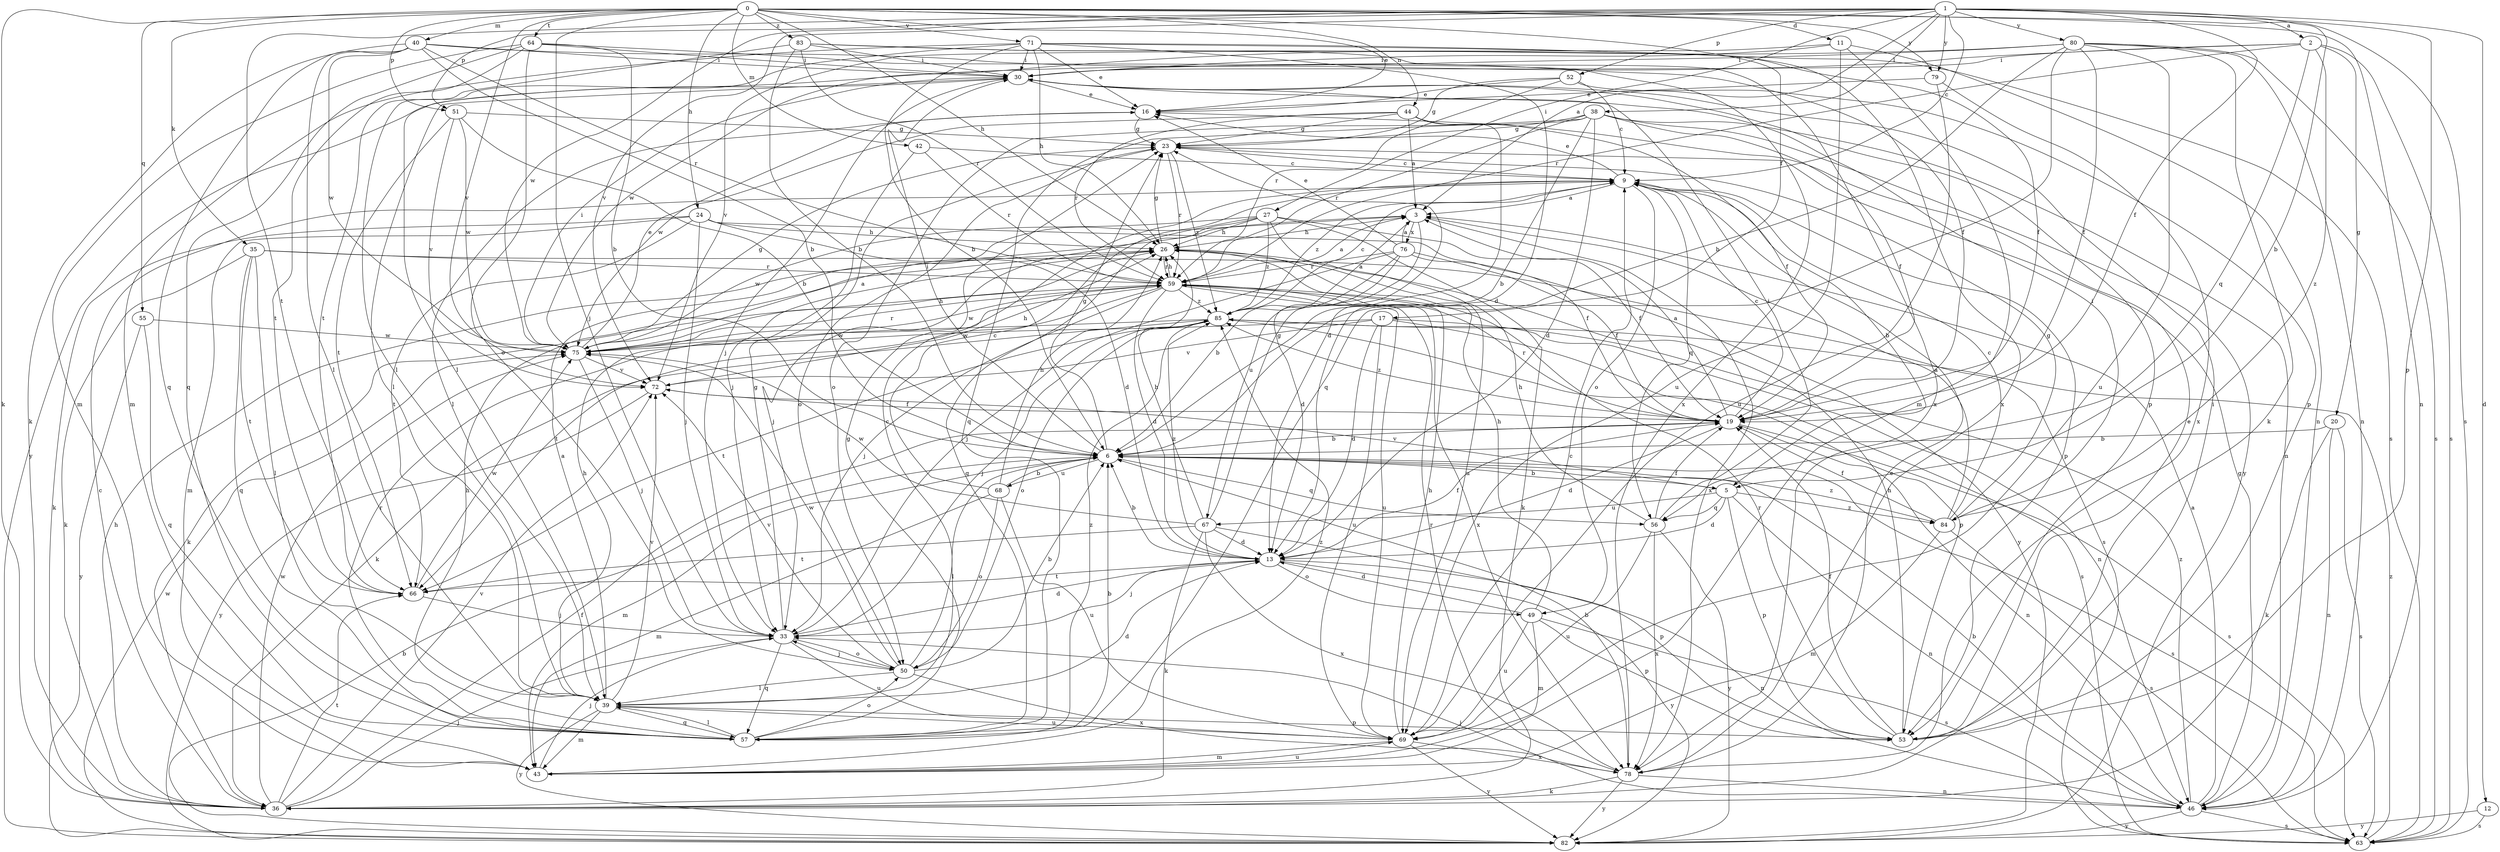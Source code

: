strict digraph  {
0;
1;
2;
3;
5;
6;
9;
11;
12;
13;
16;
17;
19;
20;
23;
24;
26;
27;
30;
33;
35;
36;
38;
39;
40;
42;
43;
44;
46;
49;
50;
51;
52;
53;
55;
56;
57;
59;
63;
64;
66;
67;
68;
69;
71;
72;
75;
76;
78;
79;
80;
82;
83;
84;
85;
0 -> 11  [label=d];
0 -> 16  [label=e];
0 -> 17  [label=f];
0 -> 24  [label=h];
0 -> 26  [label=h];
0 -> 33  [label=j];
0 -> 35  [label=k];
0 -> 36  [label=k];
0 -> 40  [label=m];
0 -> 42  [label=m];
0 -> 44  [label=n];
0 -> 46  [label=n];
0 -> 51  [label=p];
0 -> 55  [label=q];
0 -> 63  [label=s];
0 -> 64  [label=t];
0 -> 71  [label=v];
0 -> 72  [label=v];
0 -> 79  [label=y];
0 -> 83  [label=z];
1 -> 2  [label=a];
1 -> 3  [label=a];
1 -> 5  [label=b];
1 -> 9  [label=c];
1 -> 12  [label=d];
1 -> 19  [label=f];
1 -> 27  [label=i];
1 -> 38  [label=l];
1 -> 51  [label=p];
1 -> 52  [label=p];
1 -> 53  [label=p];
1 -> 66  [label=t];
1 -> 72  [label=v];
1 -> 75  [label=w];
1 -> 79  [label=y];
1 -> 80  [label=y];
2 -> 20  [label=g];
2 -> 30  [label=i];
2 -> 39  [label=l];
2 -> 56  [label=q];
2 -> 59  [label=r];
2 -> 63  [label=s];
2 -> 84  [label=z];
3 -> 26  [label=h];
3 -> 67  [label=u];
3 -> 76  [label=x];
3 -> 78  [label=x];
5 -> 13  [label=d];
5 -> 46  [label=n];
5 -> 53  [label=p];
5 -> 56  [label=q];
5 -> 67  [label=u];
5 -> 72  [label=v];
5 -> 84  [label=z];
6 -> 5  [label=b];
6 -> 23  [label=g];
6 -> 30  [label=i];
6 -> 39  [label=l];
6 -> 43  [label=m];
6 -> 56  [label=q];
6 -> 63  [label=s];
6 -> 68  [label=u];
6 -> 84  [label=z];
9 -> 3  [label=a];
9 -> 5  [label=b];
9 -> 16  [label=e];
9 -> 49  [label=o];
9 -> 53  [label=p];
9 -> 56  [label=q];
9 -> 85  [label=z];
11 -> 30  [label=i];
11 -> 43  [label=m];
11 -> 46  [label=n];
11 -> 69  [label=u];
11 -> 72  [label=v];
12 -> 63  [label=s];
12 -> 82  [label=y];
13 -> 6  [label=b];
13 -> 19  [label=f];
13 -> 33  [label=j];
13 -> 46  [label=n];
13 -> 49  [label=o];
13 -> 66  [label=t];
13 -> 82  [label=y];
13 -> 85  [label=z];
16 -> 23  [label=g];
16 -> 39  [label=l];
17 -> 13  [label=d];
17 -> 46  [label=n];
17 -> 63  [label=s];
17 -> 69  [label=u];
17 -> 72  [label=v];
17 -> 75  [label=w];
19 -> 3  [label=a];
19 -> 6  [label=b];
19 -> 9  [label=c];
19 -> 13  [label=d];
19 -> 46  [label=n];
19 -> 59  [label=r];
19 -> 63  [label=s];
19 -> 85  [label=z];
20 -> 6  [label=b];
20 -> 36  [label=k];
20 -> 46  [label=n];
20 -> 63  [label=s];
23 -> 9  [label=c];
23 -> 50  [label=o];
23 -> 59  [label=r];
23 -> 85  [label=z];
24 -> 13  [label=d];
24 -> 19  [label=f];
24 -> 26  [label=h];
24 -> 33  [label=j];
24 -> 36  [label=k];
24 -> 43  [label=m];
24 -> 66  [label=t];
26 -> 23  [label=g];
26 -> 59  [label=r];
27 -> 19  [label=f];
27 -> 26  [label=h];
27 -> 33  [label=j];
27 -> 36  [label=k];
27 -> 57  [label=q];
27 -> 69  [label=u];
27 -> 75  [label=w];
27 -> 85  [label=z];
30 -> 16  [label=e];
30 -> 33  [label=j];
30 -> 39  [label=l];
30 -> 53  [label=p];
30 -> 82  [label=y];
33 -> 13  [label=d];
33 -> 23  [label=g];
33 -> 50  [label=o];
33 -> 57  [label=q];
33 -> 69  [label=u];
35 -> 36  [label=k];
35 -> 39  [label=l];
35 -> 57  [label=q];
35 -> 59  [label=r];
35 -> 63  [label=s];
35 -> 66  [label=t];
36 -> 9  [label=c];
36 -> 19  [label=f];
36 -> 26  [label=h];
36 -> 33  [label=j];
36 -> 66  [label=t];
36 -> 72  [label=v];
36 -> 75  [label=w];
38 -> 6  [label=b];
38 -> 13  [label=d];
38 -> 19  [label=f];
38 -> 23  [label=g];
38 -> 46  [label=n];
38 -> 50  [label=o];
38 -> 57  [label=q];
38 -> 59  [label=r];
38 -> 82  [label=y];
39 -> 3  [label=a];
39 -> 13  [label=d];
39 -> 26  [label=h];
39 -> 43  [label=m];
39 -> 53  [label=p];
39 -> 57  [label=q];
39 -> 69  [label=u];
39 -> 72  [label=v];
39 -> 82  [label=y];
40 -> 6  [label=b];
40 -> 19  [label=f];
40 -> 30  [label=i];
40 -> 36  [label=k];
40 -> 39  [label=l];
40 -> 57  [label=q];
40 -> 59  [label=r];
40 -> 75  [label=w];
42 -> 9  [label=c];
42 -> 33  [label=j];
42 -> 59  [label=r];
43 -> 33  [label=j];
43 -> 69  [label=u];
43 -> 85  [label=z];
44 -> 3  [label=a];
44 -> 13  [label=d];
44 -> 19  [label=f];
44 -> 23  [label=g];
44 -> 59  [label=r];
44 -> 75  [label=w];
46 -> 3  [label=a];
46 -> 6  [label=b];
46 -> 23  [label=g];
46 -> 33  [label=j];
46 -> 63  [label=s];
46 -> 82  [label=y];
46 -> 85  [label=z];
49 -> 13  [label=d];
49 -> 26  [label=h];
49 -> 43  [label=m];
49 -> 53  [label=p];
49 -> 63  [label=s];
49 -> 69  [label=u];
50 -> 6  [label=b];
50 -> 9  [label=c];
50 -> 33  [label=j];
50 -> 39  [label=l];
50 -> 72  [label=v];
50 -> 75  [label=w];
50 -> 78  [label=x];
51 -> 6  [label=b];
51 -> 23  [label=g];
51 -> 66  [label=t];
51 -> 72  [label=v];
51 -> 75  [label=w];
52 -> 9  [label=c];
52 -> 16  [label=e];
52 -> 23  [label=g];
52 -> 53  [label=p];
52 -> 59  [label=r];
53 -> 16  [label=e];
53 -> 19  [label=f];
53 -> 26  [label=h];
53 -> 30  [label=i];
53 -> 59  [label=r];
55 -> 57  [label=q];
55 -> 75  [label=w];
55 -> 82  [label=y];
56 -> 19  [label=f];
56 -> 26  [label=h];
56 -> 30  [label=i];
56 -> 69  [label=u];
56 -> 78  [label=x];
56 -> 82  [label=y];
57 -> 6  [label=b];
57 -> 23  [label=g];
57 -> 26  [label=h];
57 -> 39  [label=l];
57 -> 50  [label=o];
57 -> 59  [label=r];
57 -> 85  [label=z];
59 -> 3  [label=a];
59 -> 13  [label=d];
59 -> 26  [label=h];
59 -> 33  [label=j];
59 -> 36  [label=k];
59 -> 66  [label=t];
59 -> 69  [label=u];
59 -> 75  [label=w];
59 -> 78  [label=x];
59 -> 85  [label=z];
63 -> 85  [label=z];
64 -> 6  [label=b];
64 -> 30  [label=i];
64 -> 43  [label=m];
64 -> 50  [label=o];
64 -> 57  [label=q];
64 -> 66  [label=t];
64 -> 78  [label=x];
66 -> 33  [label=j];
66 -> 75  [label=w];
67 -> 13  [label=d];
67 -> 23  [label=g];
67 -> 26  [label=h];
67 -> 36  [label=k];
67 -> 53  [label=p];
67 -> 66  [label=t];
67 -> 75  [label=w];
67 -> 78  [label=x];
68 -> 6  [label=b];
68 -> 9  [label=c];
68 -> 26  [label=h];
68 -> 43  [label=m];
68 -> 50  [label=o];
68 -> 69  [label=u];
69 -> 9  [label=c];
69 -> 26  [label=h];
69 -> 43  [label=m];
69 -> 78  [label=x];
69 -> 82  [label=y];
71 -> 6  [label=b];
71 -> 13  [label=d];
71 -> 16  [label=e];
71 -> 26  [label=h];
71 -> 30  [label=i];
71 -> 39  [label=l];
71 -> 43  [label=m];
71 -> 63  [label=s];
71 -> 78  [label=x];
72 -> 19  [label=f];
72 -> 26  [label=h];
72 -> 82  [label=y];
75 -> 3  [label=a];
75 -> 16  [label=e];
75 -> 23  [label=g];
75 -> 26  [label=h];
75 -> 30  [label=i];
75 -> 33  [label=j];
75 -> 59  [label=r];
75 -> 72  [label=v];
76 -> 3  [label=a];
76 -> 6  [label=b];
76 -> 13  [label=d];
76 -> 16  [label=e];
76 -> 19  [label=f];
76 -> 33  [label=j];
76 -> 59  [label=r];
76 -> 82  [label=y];
78 -> 6  [label=b];
78 -> 9  [label=c];
78 -> 36  [label=k];
78 -> 46  [label=n];
78 -> 59  [label=r];
78 -> 82  [label=y];
79 -> 16  [label=e];
79 -> 69  [label=u];
79 -> 78  [label=x];
80 -> 6  [label=b];
80 -> 19  [label=f];
80 -> 30  [label=i];
80 -> 36  [label=k];
80 -> 46  [label=n];
80 -> 57  [label=q];
80 -> 63  [label=s];
80 -> 69  [label=u];
80 -> 75  [label=w];
82 -> 6  [label=b];
82 -> 75  [label=w];
83 -> 6  [label=b];
83 -> 19  [label=f];
83 -> 30  [label=i];
83 -> 59  [label=r];
83 -> 66  [label=t];
83 -> 78  [label=x];
84 -> 3  [label=a];
84 -> 9  [label=c];
84 -> 19  [label=f];
84 -> 23  [label=g];
84 -> 30  [label=i];
84 -> 43  [label=m];
84 -> 63  [label=s];
85 -> 3  [label=a];
85 -> 9  [label=c];
85 -> 33  [label=j];
85 -> 36  [label=k];
85 -> 50  [label=o];
85 -> 53  [label=p];
85 -> 66  [label=t];
85 -> 75  [label=w];
}
